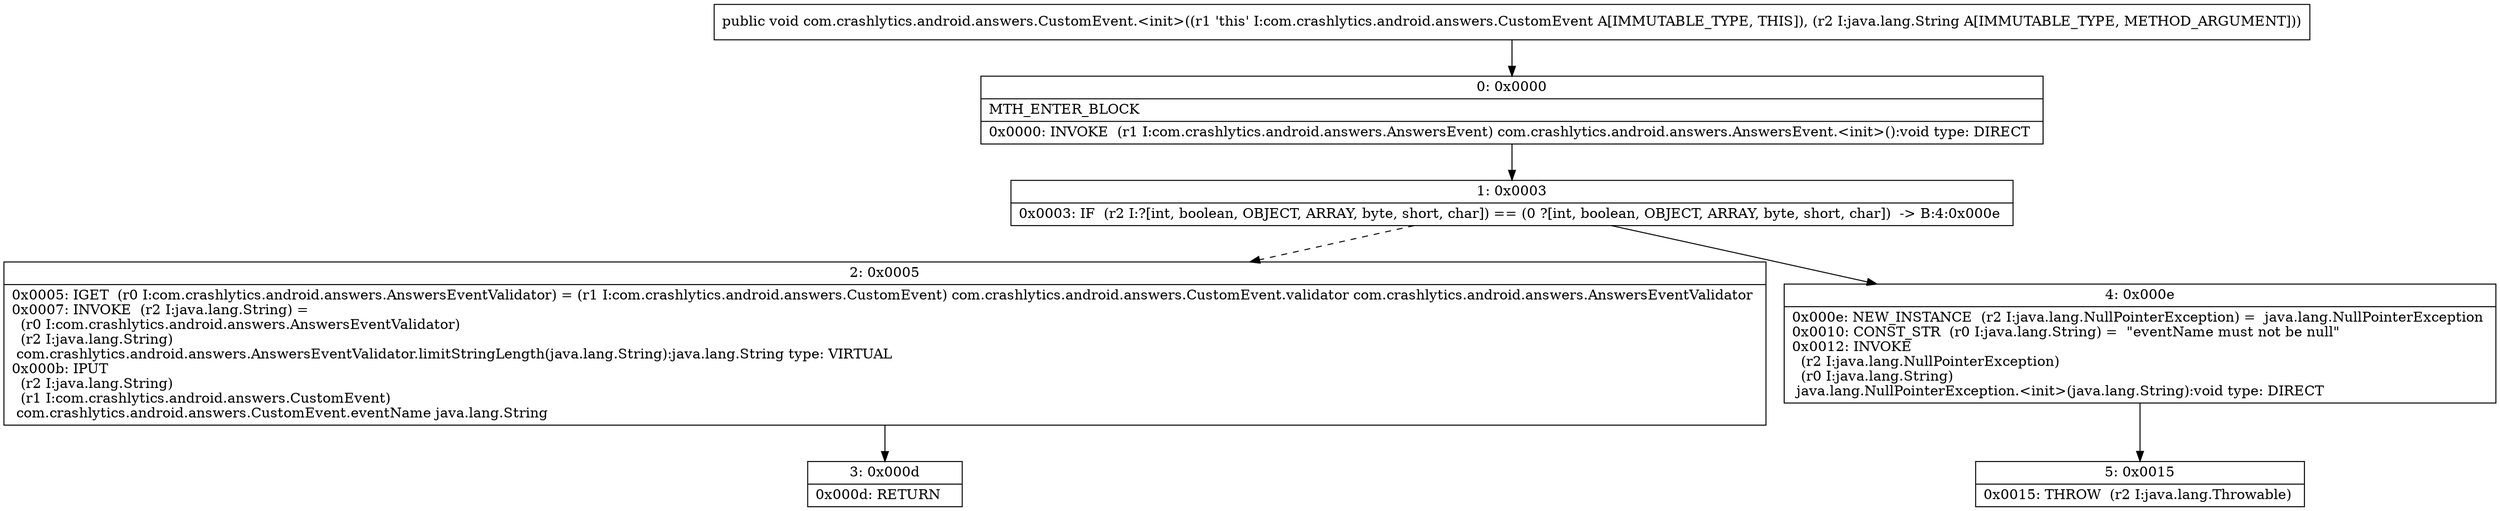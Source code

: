 digraph "CFG forcom.crashlytics.android.answers.CustomEvent.\<init\>(Ljava\/lang\/String;)V" {
Node_0 [shape=record,label="{0\:\ 0x0000|MTH_ENTER_BLOCK\l|0x0000: INVOKE  (r1 I:com.crashlytics.android.answers.AnswersEvent) com.crashlytics.android.answers.AnswersEvent.\<init\>():void type: DIRECT \l}"];
Node_1 [shape=record,label="{1\:\ 0x0003|0x0003: IF  (r2 I:?[int, boolean, OBJECT, ARRAY, byte, short, char]) == (0 ?[int, boolean, OBJECT, ARRAY, byte, short, char])  \-\> B:4:0x000e \l}"];
Node_2 [shape=record,label="{2\:\ 0x0005|0x0005: IGET  (r0 I:com.crashlytics.android.answers.AnswersEventValidator) = (r1 I:com.crashlytics.android.answers.CustomEvent) com.crashlytics.android.answers.CustomEvent.validator com.crashlytics.android.answers.AnswersEventValidator \l0x0007: INVOKE  (r2 I:java.lang.String) = \l  (r0 I:com.crashlytics.android.answers.AnswersEventValidator)\l  (r2 I:java.lang.String)\l com.crashlytics.android.answers.AnswersEventValidator.limitStringLength(java.lang.String):java.lang.String type: VIRTUAL \l0x000b: IPUT  \l  (r2 I:java.lang.String)\l  (r1 I:com.crashlytics.android.answers.CustomEvent)\l com.crashlytics.android.answers.CustomEvent.eventName java.lang.String \l}"];
Node_3 [shape=record,label="{3\:\ 0x000d|0x000d: RETURN   \l}"];
Node_4 [shape=record,label="{4\:\ 0x000e|0x000e: NEW_INSTANCE  (r2 I:java.lang.NullPointerException) =  java.lang.NullPointerException \l0x0010: CONST_STR  (r0 I:java.lang.String) =  \"eventName must not be null\" \l0x0012: INVOKE  \l  (r2 I:java.lang.NullPointerException)\l  (r0 I:java.lang.String)\l java.lang.NullPointerException.\<init\>(java.lang.String):void type: DIRECT \l}"];
Node_5 [shape=record,label="{5\:\ 0x0015|0x0015: THROW  (r2 I:java.lang.Throwable) \l}"];
MethodNode[shape=record,label="{public void com.crashlytics.android.answers.CustomEvent.\<init\>((r1 'this' I:com.crashlytics.android.answers.CustomEvent A[IMMUTABLE_TYPE, THIS]), (r2 I:java.lang.String A[IMMUTABLE_TYPE, METHOD_ARGUMENT])) }"];
MethodNode -> Node_0;
Node_0 -> Node_1;
Node_1 -> Node_2[style=dashed];
Node_1 -> Node_4;
Node_2 -> Node_3;
Node_4 -> Node_5;
}

